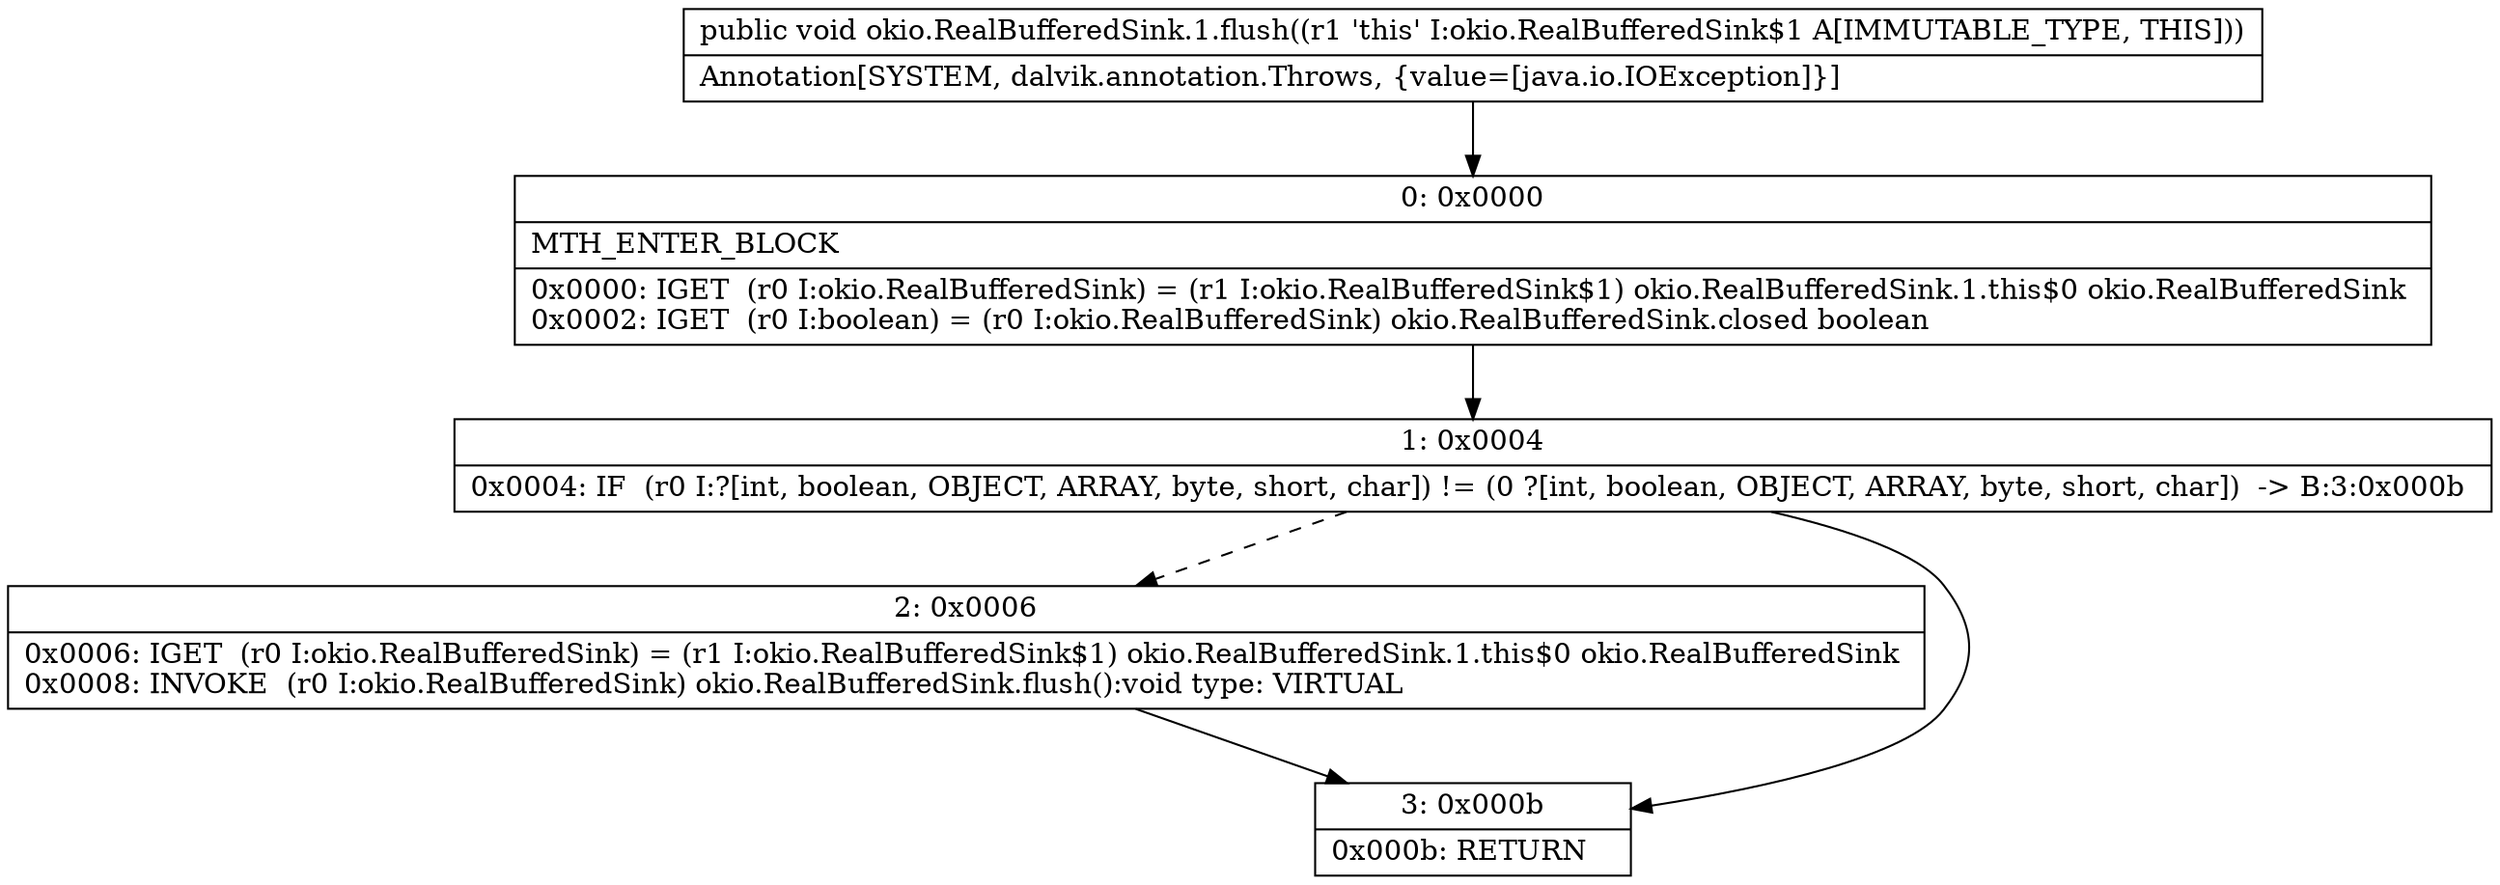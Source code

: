 digraph "CFG forokio.RealBufferedSink.1.flush()V" {
Node_0 [shape=record,label="{0\:\ 0x0000|MTH_ENTER_BLOCK\l|0x0000: IGET  (r0 I:okio.RealBufferedSink) = (r1 I:okio.RealBufferedSink$1) okio.RealBufferedSink.1.this$0 okio.RealBufferedSink \l0x0002: IGET  (r0 I:boolean) = (r0 I:okio.RealBufferedSink) okio.RealBufferedSink.closed boolean \l}"];
Node_1 [shape=record,label="{1\:\ 0x0004|0x0004: IF  (r0 I:?[int, boolean, OBJECT, ARRAY, byte, short, char]) != (0 ?[int, boolean, OBJECT, ARRAY, byte, short, char])  \-\> B:3:0x000b \l}"];
Node_2 [shape=record,label="{2\:\ 0x0006|0x0006: IGET  (r0 I:okio.RealBufferedSink) = (r1 I:okio.RealBufferedSink$1) okio.RealBufferedSink.1.this$0 okio.RealBufferedSink \l0x0008: INVOKE  (r0 I:okio.RealBufferedSink) okio.RealBufferedSink.flush():void type: VIRTUAL \l}"];
Node_3 [shape=record,label="{3\:\ 0x000b|0x000b: RETURN   \l}"];
MethodNode[shape=record,label="{public void okio.RealBufferedSink.1.flush((r1 'this' I:okio.RealBufferedSink$1 A[IMMUTABLE_TYPE, THIS]))  | Annotation[SYSTEM, dalvik.annotation.Throws, \{value=[java.io.IOException]\}]\l}"];
MethodNode -> Node_0;
Node_0 -> Node_1;
Node_1 -> Node_2[style=dashed];
Node_1 -> Node_3;
Node_2 -> Node_3;
}

